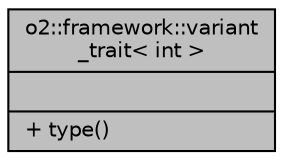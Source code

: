 digraph "o2::framework::variant_trait&lt; int &gt;"
{
 // INTERACTIVE_SVG=YES
  bgcolor="transparent";
  edge [fontname="Helvetica",fontsize="10",labelfontname="Helvetica",labelfontsize="10"];
  node [fontname="Helvetica",fontsize="10",shape=record];
  Node1 [label="{o2::framework::variant\l_trait\< int \>\n||+ type()\l}",height=0.2,width=0.4,color="black", fillcolor="grey75", style="filled", fontcolor="black"];
}
